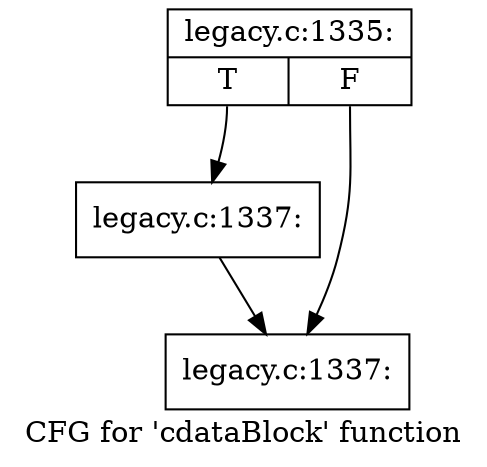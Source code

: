 digraph "CFG for 'cdataBlock' function" {
	label="CFG for 'cdataBlock' function";

	Node0x497aae0 [shape=record,label="{legacy.c:1335:|{<s0>T|<s1>F}}"];
	Node0x497aae0:s0 -> Node0x497a9a0;
	Node0x497aae0:s1 -> Node0x497a9f0;
	Node0x497a9a0 [shape=record,label="{legacy.c:1337:}"];
	Node0x497a9a0 -> Node0x497a9f0;
	Node0x497a9f0 [shape=record,label="{legacy.c:1337:}"];
}
